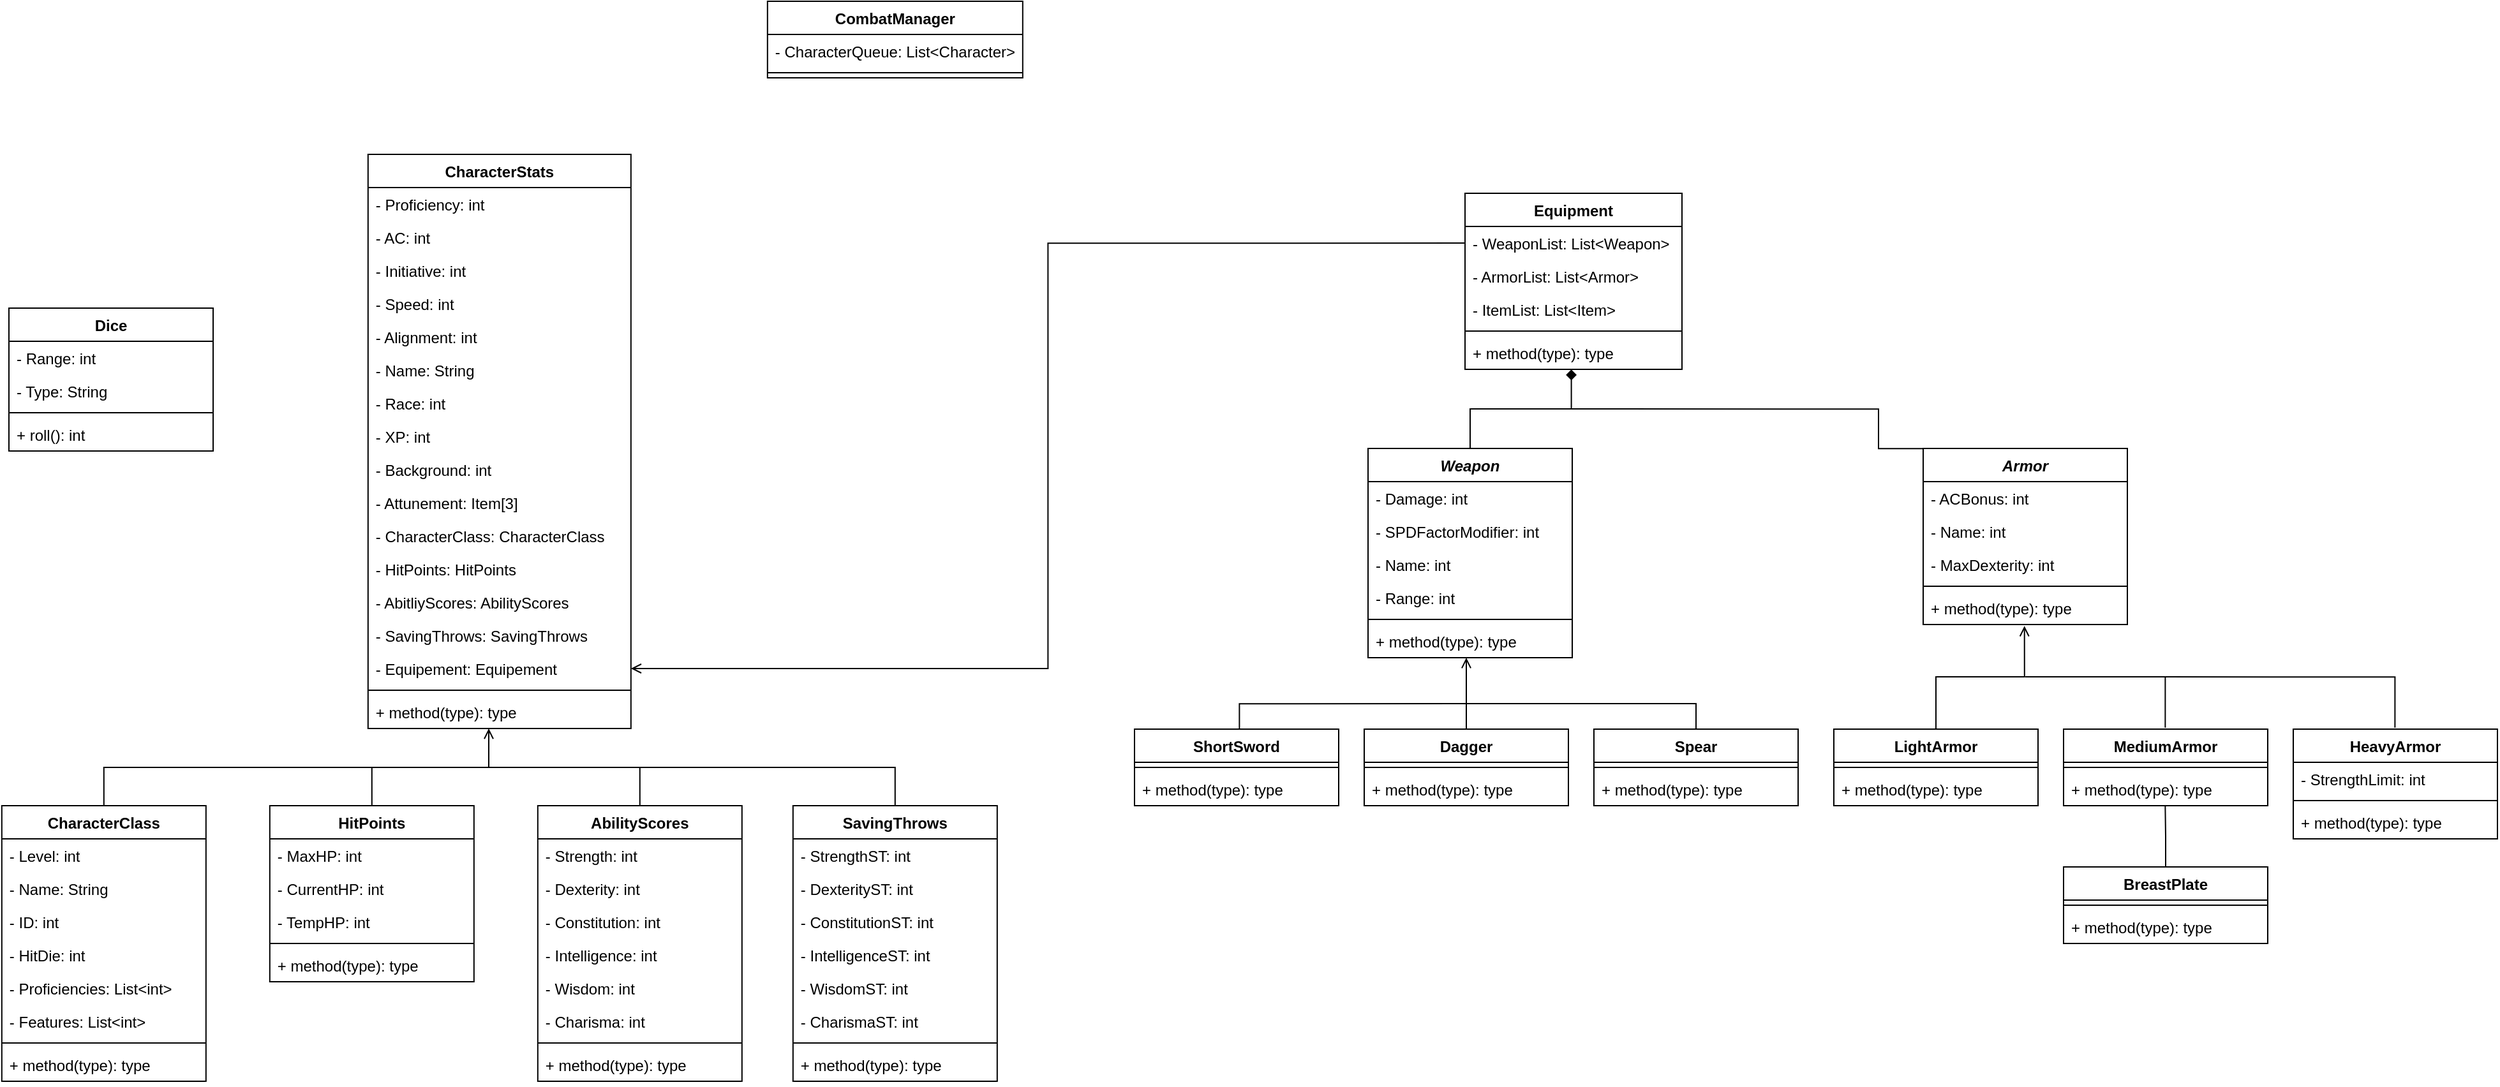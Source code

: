 <mxfile version="12.4.2" type="device" pages="1"><diagram id="A7P0C1sYaMDQYe4hS7M9" name="Page-1"><mxGraphModel dx="1408" dy="1918" grid="1" gridSize="10" guides="1" tooltips="1" connect="1" arrows="1" fold="1" page="1" pageScale="1" pageWidth="850" pageHeight="1100" math="0" shadow="0"><root><mxCell id="0"/><mxCell id="1" parent="0"/><mxCell id="NOctiQ_fEk0RJIgm7O7C-9" value="CharacterStats" style="swimlane;fontStyle=1;align=center;verticalAlign=top;childLayout=stackLayout;horizontal=1;startSize=26;horizontalStack=0;resizeParent=1;resizeParentMax=0;resizeLast=0;collapsible=1;marginBottom=0;" vertex="1" parent="1"><mxGeometry x="321.41" y="20" width="206" height="450" as="geometry"/></mxCell><mxCell id="NOctiQ_fEk0RJIgm7O7C-21" value="- Proficiency: int" style="text;strokeColor=none;fillColor=none;align=left;verticalAlign=top;spacingLeft=4;spacingRight=4;overflow=hidden;rotatable=0;points=[[0,0.5],[1,0.5]];portConstraint=eastwest;" vertex="1" parent="NOctiQ_fEk0RJIgm7O7C-9"><mxGeometry y="26" width="206" height="26" as="geometry"/></mxCell><mxCell id="NOctiQ_fEk0RJIgm7O7C-22" value="- AC: int" style="text;strokeColor=none;fillColor=none;align=left;verticalAlign=top;spacingLeft=4;spacingRight=4;overflow=hidden;rotatable=0;points=[[0,0.5],[1,0.5]];portConstraint=eastwest;" vertex="1" parent="NOctiQ_fEk0RJIgm7O7C-9"><mxGeometry y="52" width="206" height="26" as="geometry"/></mxCell><mxCell id="NOctiQ_fEk0RJIgm7O7C-23" value="- Initiative: int" style="text;strokeColor=none;fillColor=none;align=left;verticalAlign=top;spacingLeft=4;spacingRight=4;overflow=hidden;rotatable=0;points=[[0,0.5],[1,0.5]];portConstraint=eastwest;" vertex="1" parent="NOctiQ_fEk0RJIgm7O7C-9"><mxGeometry y="78" width="206" height="26" as="geometry"/></mxCell><mxCell id="NOctiQ_fEk0RJIgm7O7C-24" value="- Speed: int" style="text;strokeColor=none;fillColor=none;align=left;verticalAlign=top;spacingLeft=4;spacingRight=4;overflow=hidden;rotatable=0;points=[[0,0.5],[1,0.5]];portConstraint=eastwest;" vertex="1" parent="NOctiQ_fEk0RJIgm7O7C-9"><mxGeometry y="104" width="206" height="26" as="geometry"/></mxCell><mxCell id="NOctiQ_fEk0RJIgm7O7C-26" value="- Alignment: int" style="text;strokeColor=none;fillColor=none;align=left;verticalAlign=top;spacingLeft=4;spacingRight=4;overflow=hidden;rotatable=0;points=[[0,0.5],[1,0.5]];portConstraint=eastwest;" vertex="1" parent="NOctiQ_fEk0RJIgm7O7C-9"><mxGeometry y="130" width="206" height="26" as="geometry"/></mxCell><mxCell id="NOctiQ_fEk0RJIgm7O7C-27" value="- Name: String" style="text;strokeColor=none;fillColor=none;align=left;verticalAlign=top;spacingLeft=4;spacingRight=4;overflow=hidden;rotatable=0;points=[[0,0.5],[1,0.5]];portConstraint=eastwest;" vertex="1" parent="NOctiQ_fEk0RJIgm7O7C-9"><mxGeometry y="156" width="206" height="26" as="geometry"/></mxCell><mxCell id="NOctiQ_fEk0RJIgm7O7C-28" value="- Race: int" style="text;strokeColor=none;fillColor=none;align=left;verticalAlign=top;spacingLeft=4;spacingRight=4;overflow=hidden;rotatable=0;points=[[0,0.5],[1,0.5]];portConstraint=eastwest;" vertex="1" parent="NOctiQ_fEk0RJIgm7O7C-9"><mxGeometry y="182" width="206" height="26" as="geometry"/></mxCell><mxCell id="NOctiQ_fEk0RJIgm7O7C-29" value="- XP: int" style="text;strokeColor=none;fillColor=none;align=left;verticalAlign=top;spacingLeft=4;spacingRight=4;overflow=hidden;rotatable=0;points=[[0,0.5],[1,0.5]];portConstraint=eastwest;" vertex="1" parent="NOctiQ_fEk0RJIgm7O7C-9"><mxGeometry y="208" width="206" height="26" as="geometry"/></mxCell><mxCell id="NOctiQ_fEk0RJIgm7O7C-30" value="- Background: int" style="text;strokeColor=none;fillColor=none;align=left;verticalAlign=top;spacingLeft=4;spacingRight=4;overflow=hidden;rotatable=0;points=[[0,0.5],[1,0.5]];portConstraint=eastwest;" vertex="1" parent="NOctiQ_fEk0RJIgm7O7C-9"><mxGeometry y="234" width="206" height="26" as="geometry"/></mxCell><mxCell id="NOctiQ_fEk0RJIgm7O7C-220" value="- Attunement: Item[3]" style="text;strokeColor=none;fillColor=none;align=left;verticalAlign=top;spacingLeft=4;spacingRight=4;overflow=hidden;rotatable=0;points=[[0,0.5],[1,0.5]];portConstraint=eastwest;" vertex="1" parent="NOctiQ_fEk0RJIgm7O7C-9"><mxGeometry y="260" width="206" height="26" as="geometry"/></mxCell><mxCell id="NOctiQ_fEk0RJIgm7O7C-117" value="- CharacterClass: CharacterClass" style="text;strokeColor=none;fillColor=none;align=left;verticalAlign=top;spacingLeft=4;spacingRight=4;overflow=hidden;rotatable=0;points=[[0,0.5],[1,0.5]];portConstraint=eastwest;" vertex="1" parent="NOctiQ_fEk0RJIgm7O7C-9"><mxGeometry y="286" width="206" height="26" as="geometry"/></mxCell><mxCell id="NOctiQ_fEk0RJIgm7O7C-118" value="- HitPoints: HitPoints" style="text;strokeColor=none;fillColor=none;align=left;verticalAlign=top;spacingLeft=4;spacingRight=4;overflow=hidden;rotatable=0;points=[[0,0.5],[1,0.5]];portConstraint=eastwest;" vertex="1" parent="NOctiQ_fEk0RJIgm7O7C-9"><mxGeometry y="312" width="206" height="26" as="geometry"/></mxCell><mxCell id="NOctiQ_fEk0RJIgm7O7C-119" value="- AbitliyScores: AbilityScores" style="text;strokeColor=none;fillColor=none;align=left;verticalAlign=top;spacingLeft=4;spacingRight=4;overflow=hidden;rotatable=0;points=[[0,0.5],[1,0.5]];portConstraint=eastwest;" vertex="1" parent="NOctiQ_fEk0RJIgm7O7C-9"><mxGeometry y="338" width="206" height="26" as="geometry"/></mxCell><mxCell id="NOctiQ_fEk0RJIgm7O7C-120" value="- SavingThrows: SavingThrows" style="text;strokeColor=none;fillColor=none;align=left;verticalAlign=top;spacingLeft=4;spacingRight=4;overflow=hidden;rotatable=0;points=[[0,0.5],[1,0.5]];portConstraint=eastwest;" vertex="1" parent="NOctiQ_fEk0RJIgm7O7C-9"><mxGeometry y="364" width="206" height="26" as="geometry"/></mxCell><mxCell id="NOctiQ_fEk0RJIgm7O7C-162" value="- Equipement: Equipement" style="text;strokeColor=none;fillColor=none;align=left;verticalAlign=top;spacingLeft=4;spacingRight=4;overflow=hidden;rotatable=0;points=[[0,0.5],[1,0.5]];portConstraint=eastwest;" vertex="1" parent="NOctiQ_fEk0RJIgm7O7C-9"><mxGeometry y="390" width="206" height="26" as="geometry"/></mxCell><mxCell id="NOctiQ_fEk0RJIgm7O7C-11" value="" style="line;strokeWidth=1;fillColor=none;align=left;verticalAlign=middle;spacingTop=-1;spacingLeft=3;spacingRight=3;rotatable=0;labelPosition=right;points=[];portConstraint=eastwest;" vertex="1" parent="NOctiQ_fEk0RJIgm7O7C-9"><mxGeometry y="416" width="206" height="8" as="geometry"/></mxCell><mxCell id="NOctiQ_fEk0RJIgm7O7C-12" value="+ method(type): type" style="text;strokeColor=none;fillColor=none;align=left;verticalAlign=top;spacingLeft=4;spacingRight=4;overflow=hidden;rotatable=0;points=[[0,0.5],[1,0.5]];portConstraint=eastwest;" vertex="1" parent="NOctiQ_fEk0RJIgm7O7C-9"><mxGeometry y="424" width="206" height="26" as="geometry"/></mxCell><mxCell id="NOctiQ_fEk0RJIgm7O7C-126" style="edgeStyle=orthogonalEdgeStyle;rounded=0;orthogonalLoop=1;jettySize=auto;html=1;exitX=0.5;exitY=0;exitDx=0;exitDy=0;endArrow=none;endFill=0;" edge="1" parent="1" source="NOctiQ_fEk0RJIgm7O7C-36"><mxGeometry relative="1" as="geometry"><mxPoint x="420" y="500.55" as="targetPoint"/><Array as="points"><mxPoint x="535" y="500.55"/><mxPoint x="410" y="500.55"/></Array></mxGeometry></mxCell><mxCell id="NOctiQ_fEk0RJIgm7O7C-36" value="AbilityScores" style="swimlane;fontStyle=1;align=center;verticalAlign=top;childLayout=stackLayout;horizontal=1;startSize=26;horizontalStack=0;resizeParent=1;resizeParentMax=0;resizeLast=0;collapsible=1;marginBottom=0;" vertex="1" parent="1"><mxGeometry x="454.41" y="530.55" width="160" height="216" as="geometry"/></mxCell><mxCell id="NOctiQ_fEk0RJIgm7O7C-39" value="- Strength: int" style="text;strokeColor=none;fillColor=none;align=left;verticalAlign=top;spacingLeft=4;spacingRight=4;overflow=hidden;rotatable=0;points=[[0,0.5],[1,0.5]];portConstraint=eastwest;" vertex="1" parent="NOctiQ_fEk0RJIgm7O7C-36"><mxGeometry y="26" width="160" height="26" as="geometry"/></mxCell><mxCell id="NOctiQ_fEk0RJIgm7O7C-40" value="- Dexterity: int" style="text;strokeColor=none;fillColor=none;align=left;verticalAlign=top;spacingLeft=4;spacingRight=4;overflow=hidden;rotatable=0;points=[[0,0.5],[1,0.5]];portConstraint=eastwest;" vertex="1" parent="NOctiQ_fEk0RJIgm7O7C-36"><mxGeometry y="52" width="160" height="26" as="geometry"/></mxCell><mxCell id="NOctiQ_fEk0RJIgm7O7C-41" value="- Constitution: int" style="text;strokeColor=none;fillColor=none;align=left;verticalAlign=top;spacingLeft=4;spacingRight=4;overflow=hidden;rotatable=0;points=[[0,0.5],[1,0.5]];portConstraint=eastwest;" vertex="1" parent="NOctiQ_fEk0RJIgm7O7C-36"><mxGeometry y="78" width="160" height="26" as="geometry"/></mxCell><mxCell id="NOctiQ_fEk0RJIgm7O7C-42" value="- Intelligence: int" style="text;strokeColor=none;fillColor=none;align=left;verticalAlign=top;spacingLeft=4;spacingRight=4;overflow=hidden;rotatable=0;points=[[0,0.5],[1,0.5]];portConstraint=eastwest;" vertex="1" parent="NOctiQ_fEk0RJIgm7O7C-36"><mxGeometry y="104" width="160" height="26" as="geometry"/></mxCell><mxCell id="NOctiQ_fEk0RJIgm7O7C-43" value="- Wisdom: int" style="text;strokeColor=none;fillColor=none;align=left;verticalAlign=top;spacingLeft=4;spacingRight=4;overflow=hidden;rotatable=0;points=[[0,0.5],[1,0.5]];portConstraint=eastwest;" vertex="1" parent="NOctiQ_fEk0RJIgm7O7C-36"><mxGeometry y="130" width="160" height="26" as="geometry"/></mxCell><mxCell id="NOctiQ_fEk0RJIgm7O7C-44" value="- Charisma: int" style="text;strokeColor=none;fillColor=none;align=left;verticalAlign=top;spacingLeft=4;spacingRight=4;overflow=hidden;rotatable=0;points=[[0,0.5],[1,0.5]];portConstraint=eastwest;" vertex="1" parent="NOctiQ_fEk0RJIgm7O7C-36"><mxGeometry y="156" width="160" height="26" as="geometry"/></mxCell><mxCell id="NOctiQ_fEk0RJIgm7O7C-56" value="" style="line;strokeWidth=1;fillColor=none;align=left;verticalAlign=middle;spacingTop=-1;spacingLeft=3;spacingRight=3;rotatable=0;labelPosition=right;points=[];portConstraint=eastwest;" vertex="1" parent="NOctiQ_fEk0RJIgm7O7C-36"><mxGeometry y="182" width="160" height="8" as="geometry"/></mxCell><mxCell id="NOctiQ_fEk0RJIgm7O7C-57" value="+ method(type): type" style="text;strokeColor=none;fillColor=none;align=left;verticalAlign=top;spacingLeft=4;spacingRight=4;overflow=hidden;rotatable=0;points=[[0,0.5],[1,0.5]];portConstraint=eastwest;" vertex="1" parent="NOctiQ_fEk0RJIgm7O7C-36"><mxGeometry y="190" width="160" height="26" as="geometry"/></mxCell><mxCell id="NOctiQ_fEk0RJIgm7O7C-125" style="edgeStyle=orthogonalEdgeStyle;rounded=0;orthogonalLoop=1;jettySize=auto;html=1;exitX=0.5;exitY=0;exitDx=0;exitDy=0;endArrow=open;endFill=0;" edge="1" parent="1" source="NOctiQ_fEk0RJIgm7O7C-58" target="NOctiQ_fEk0RJIgm7O7C-12"><mxGeometry relative="1" as="geometry"><Array as="points"><mxPoint x="324" y="500.55"/><mxPoint x="416" y="500.55"/></Array></mxGeometry></mxCell><mxCell id="NOctiQ_fEk0RJIgm7O7C-58" value="HitPoints" style="swimlane;fontStyle=1;align=center;verticalAlign=top;childLayout=stackLayout;horizontal=1;startSize=26;horizontalStack=0;resizeParent=1;resizeParentMax=0;resizeLast=0;collapsible=1;marginBottom=0;" vertex="1" parent="1"><mxGeometry x="244.41" y="530.55" width="160" height="138" as="geometry"/></mxCell><mxCell id="NOctiQ_fEk0RJIgm7O7C-59" value="- MaxHP: int" style="text;strokeColor=none;fillColor=none;align=left;verticalAlign=top;spacingLeft=4;spacingRight=4;overflow=hidden;rotatable=0;points=[[0,0.5],[1,0.5]];portConstraint=eastwest;" vertex="1" parent="NOctiQ_fEk0RJIgm7O7C-58"><mxGeometry y="26" width="160" height="26" as="geometry"/></mxCell><mxCell id="NOctiQ_fEk0RJIgm7O7C-60" value="- CurrentHP: int" style="text;strokeColor=none;fillColor=none;align=left;verticalAlign=top;spacingLeft=4;spacingRight=4;overflow=hidden;rotatable=0;points=[[0,0.5],[1,0.5]];portConstraint=eastwest;" vertex="1" parent="NOctiQ_fEk0RJIgm7O7C-58"><mxGeometry y="52" width="160" height="26" as="geometry"/></mxCell><mxCell id="NOctiQ_fEk0RJIgm7O7C-74" value="- TempHP: int" style="text;strokeColor=none;fillColor=none;align=left;verticalAlign=top;spacingLeft=4;spacingRight=4;overflow=hidden;rotatable=0;points=[[0,0.5],[1,0.5]];portConstraint=eastwest;" vertex="1" parent="NOctiQ_fEk0RJIgm7O7C-58"><mxGeometry y="78" width="160" height="26" as="geometry"/></mxCell><mxCell id="NOctiQ_fEk0RJIgm7O7C-72" value="" style="line;strokeWidth=1;fillColor=none;align=left;verticalAlign=middle;spacingTop=-1;spacingLeft=3;spacingRight=3;rotatable=0;labelPosition=right;points=[];portConstraint=eastwest;" vertex="1" parent="NOctiQ_fEk0RJIgm7O7C-58"><mxGeometry y="104" width="160" height="8" as="geometry"/></mxCell><mxCell id="NOctiQ_fEk0RJIgm7O7C-73" value="+ method(type): type" style="text;strokeColor=none;fillColor=none;align=left;verticalAlign=top;spacingLeft=4;spacingRight=4;overflow=hidden;rotatable=0;points=[[0,0.5],[1,0.5]];portConstraint=eastwest;" vertex="1" parent="NOctiQ_fEk0RJIgm7O7C-58"><mxGeometry y="112" width="160" height="26" as="geometry"/></mxCell><mxCell id="NOctiQ_fEk0RJIgm7O7C-127" style="edgeStyle=orthogonalEdgeStyle;rounded=0;orthogonalLoop=1;jettySize=auto;html=1;exitX=0.5;exitY=0;exitDx=0;exitDy=0;endArrow=none;endFill=0;" edge="1" parent="1" source="NOctiQ_fEk0RJIgm7O7C-75"><mxGeometry relative="1" as="geometry"><mxPoint x="530" y="500.55" as="targetPoint"/><Array as="points"><mxPoint x="735" y="500.55"/><mxPoint x="530" y="500.55"/></Array></mxGeometry></mxCell><mxCell id="NOctiQ_fEk0RJIgm7O7C-75" value="SavingThrows" style="swimlane;fontStyle=1;align=center;verticalAlign=top;childLayout=stackLayout;horizontal=1;startSize=26;horizontalStack=0;resizeParent=1;resizeParentMax=0;resizeLast=0;collapsible=1;marginBottom=0;" vertex="1" parent="1"><mxGeometry x="654.41" y="530.55" width="160" height="216" as="geometry"/></mxCell><mxCell id="NOctiQ_fEk0RJIgm7O7C-76" value="- StrengthST: int" style="text;strokeColor=none;fillColor=none;align=left;verticalAlign=top;spacingLeft=4;spacingRight=4;overflow=hidden;rotatable=0;points=[[0,0.5],[1,0.5]];portConstraint=eastwest;" vertex="1" parent="NOctiQ_fEk0RJIgm7O7C-75"><mxGeometry y="26" width="160" height="26" as="geometry"/></mxCell><mxCell id="NOctiQ_fEk0RJIgm7O7C-77" value="- DexterityST: int" style="text;strokeColor=none;fillColor=none;align=left;verticalAlign=top;spacingLeft=4;spacingRight=4;overflow=hidden;rotatable=0;points=[[0,0.5],[1,0.5]];portConstraint=eastwest;" vertex="1" parent="NOctiQ_fEk0RJIgm7O7C-75"><mxGeometry y="52" width="160" height="26" as="geometry"/></mxCell><mxCell id="NOctiQ_fEk0RJIgm7O7C-78" value="- ConstitutionST: int" style="text;strokeColor=none;fillColor=none;align=left;verticalAlign=top;spacingLeft=4;spacingRight=4;overflow=hidden;rotatable=0;points=[[0,0.5],[1,0.5]];portConstraint=eastwest;" vertex="1" parent="NOctiQ_fEk0RJIgm7O7C-75"><mxGeometry y="78" width="160" height="26" as="geometry"/></mxCell><mxCell id="NOctiQ_fEk0RJIgm7O7C-79" value="- IntelligenceST: int" style="text;strokeColor=none;fillColor=none;align=left;verticalAlign=top;spacingLeft=4;spacingRight=4;overflow=hidden;rotatable=0;points=[[0,0.5],[1,0.5]];portConstraint=eastwest;" vertex="1" parent="NOctiQ_fEk0RJIgm7O7C-75"><mxGeometry y="104" width="160" height="26" as="geometry"/></mxCell><mxCell id="NOctiQ_fEk0RJIgm7O7C-80" value="- WisdomST: int" style="text;strokeColor=none;fillColor=none;align=left;verticalAlign=top;spacingLeft=4;spacingRight=4;overflow=hidden;rotatable=0;points=[[0,0.5],[1,0.5]];portConstraint=eastwest;" vertex="1" parent="NOctiQ_fEk0RJIgm7O7C-75"><mxGeometry y="130" width="160" height="26" as="geometry"/></mxCell><mxCell id="NOctiQ_fEk0RJIgm7O7C-81" value="- CharismaST: int" style="text;strokeColor=none;fillColor=none;align=left;verticalAlign=top;spacingLeft=4;spacingRight=4;overflow=hidden;rotatable=0;points=[[0,0.5],[1,0.5]];portConstraint=eastwest;" vertex="1" parent="NOctiQ_fEk0RJIgm7O7C-75"><mxGeometry y="156" width="160" height="26" as="geometry"/></mxCell><mxCell id="NOctiQ_fEk0RJIgm7O7C-82" value="" style="line;strokeWidth=1;fillColor=none;align=left;verticalAlign=middle;spacingTop=-1;spacingLeft=3;spacingRight=3;rotatable=0;labelPosition=right;points=[];portConstraint=eastwest;" vertex="1" parent="NOctiQ_fEk0RJIgm7O7C-75"><mxGeometry y="182" width="160" height="8" as="geometry"/></mxCell><mxCell id="NOctiQ_fEk0RJIgm7O7C-83" value="+ method(type): type" style="text;strokeColor=none;fillColor=none;align=left;verticalAlign=top;spacingLeft=4;spacingRight=4;overflow=hidden;rotatable=0;points=[[0,0.5],[1,0.5]];portConstraint=eastwest;" vertex="1" parent="NOctiQ_fEk0RJIgm7O7C-75"><mxGeometry y="190" width="160" height="26" as="geometry"/></mxCell><mxCell id="NOctiQ_fEk0RJIgm7O7C-128" style="edgeStyle=orthogonalEdgeStyle;rounded=0;orthogonalLoop=1;jettySize=auto;html=1;exitX=0.5;exitY=0;exitDx=0;exitDy=0;endArrow=none;endFill=0;" edge="1" parent="1" source="NOctiQ_fEk0RJIgm7O7C-84"><mxGeometry relative="1" as="geometry"><mxPoint x="330" y="500.55" as="targetPoint"/><Array as="points"><mxPoint x="115" y="500.55"/><mxPoint x="330" y="500.55"/></Array></mxGeometry></mxCell><mxCell id="NOctiQ_fEk0RJIgm7O7C-84" value="CharacterClass" style="swimlane;fontStyle=1;align=center;verticalAlign=top;childLayout=stackLayout;horizontal=1;startSize=26;horizontalStack=0;resizeParent=1;resizeParentMax=0;resizeLast=0;collapsible=1;marginBottom=0;" vertex="1" parent="1"><mxGeometry x="34.41" y="530.55" width="160" height="216" as="geometry"/></mxCell><mxCell id="NOctiQ_fEk0RJIgm7O7C-85" value="- Level: int" style="text;strokeColor=none;fillColor=none;align=left;verticalAlign=top;spacingLeft=4;spacingRight=4;overflow=hidden;rotatable=0;points=[[0,0.5],[1,0.5]];portConstraint=eastwest;" vertex="1" parent="NOctiQ_fEk0RJIgm7O7C-84"><mxGeometry y="26" width="160" height="26" as="geometry"/></mxCell><mxCell id="NOctiQ_fEk0RJIgm7O7C-98" value="- Name: String" style="text;strokeColor=none;fillColor=none;align=left;verticalAlign=top;spacingLeft=4;spacingRight=4;overflow=hidden;rotatable=0;points=[[0,0.5],[1,0.5]];portConstraint=eastwest;" vertex="1" parent="NOctiQ_fEk0RJIgm7O7C-84"><mxGeometry y="52" width="160" height="26" as="geometry"/></mxCell><mxCell id="NOctiQ_fEk0RJIgm7O7C-99" value="- ID: int" style="text;strokeColor=none;fillColor=none;align=left;verticalAlign=top;spacingLeft=4;spacingRight=4;overflow=hidden;rotatable=0;points=[[0,0.5],[1,0.5]];portConstraint=eastwest;" vertex="1" parent="NOctiQ_fEk0RJIgm7O7C-84"><mxGeometry y="78" width="160" height="26" as="geometry"/></mxCell><mxCell id="NOctiQ_fEk0RJIgm7O7C-100" value="- HitDie: int" style="text;strokeColor=none;fillColor=none;align=left;verticalAlign=top;spacingLeft=4;spacingRight=4;overflow=hidden;rotatable=0;points=[[0,0.5],[1,0.5]];portConstraint=eastwest;" vertex="1" parent="NOctiQ_fEk0RJIgm7O7C-84"><mxGeometry y="104" width="160" height="26" as="geometry"/></mxCell><mxCell id="NOctiQ_fEk0RJIgm7O7C-115" value="- Proficiencies: List&lt;int&gt;" style="text;strokeColor=none;fillColor=none;align=left;verticalAlign=top;spacingLeft=4;spacingRight=4;overflow=hidden;rotatable=0;points=[[0,0.5],[1,0.5]];portConstraint=eastwest;" vertex="1" parent="NOctiQ_fEk0RJIgm7O7C-84"><mxGeometry y="130" width="160" height="26" as="geometry"/></mxCell><mxCell id="NOctiQ_fEk0RJIgm7O7C-116" value="- Features: List&lt;int&gt;" style="text;strokeColor=none;fillColor=none;align=left;verticalAlign=top;spacingLeft=4;spacingRight=4;overflow=hidden;rotatable=0;points=[[0,0.5],[1,0.5]];portConstraint=eastwest;" vertex="1" parent="NOctiQ_fEk0RJIgm7O7C-84"><mxGeometry y="156" width="160" height="26" as="geometry"/></mxCell><mxCell id="NOctiQ_fEk0RJIgm7O7C-96" value="" style="line;strokeWidth=1;fillColor=none;align=left;verticalAlign=middle;spacingTop=-1;spacingLeft=3;spacingRight=3;rotatable=0;labelPosition=right;points=[];portConstraint=eastwest;" vertex="1" parent="NOctiQ_fEk0RJIgm7O7C-84"><mxGeometry y="182" width="160" height="8" as="geometry"/></mxCell><mxCell id="NOctiQ_fEk0RJIgm7O7C-97" value="+ method(type): type" style="text;strokeColor=none;fillColor=none;align=left;verticalAlign=top;spacingLeft=4;spacingRight=4;overflow=hidden;rotatable=0;points=[[0,0.5],[1,0.5]];portConstraint=eastwest;" vertex="1" parent="NOctiQ_fEk0RJIgm7O7C-84"><mxGeometry y="190" width="160" height="26" as="geometry"/></mxCell><mxCell id="NOctiQ_fEk0RJIgm7O7C-101" value="Dice" style="swimlane;fontStyle=1;align=center;verticalAlign=top;childLayout=stackLayout;horizontal=1;startSize=26;horizontalStack=0;resizeParent=1;resizeParentMax=0;resizeLast=0;collapsible=1;marginBottom=0;" vertex="1" parent="1"><mxGeometry x="40" y="140.55" width="160" height="112" as="geometry"/></mxCell><mxCell id="NOctiQ_fEk0RJIgm7O7C-102" value="- Range: int" style="text;strokeColor=none;fillColor=none;align=left;verticalAlign=top;spacingLeft=4;spacingRight=4;overflow=hidden;rotatable=0;points=[[0,0.5],[1,0.5]];portConstraint=eastwest;" vertex="1" parent="NOctiQ_fEk0RJIgm7O7C-101"><mxGeometry y="26" width="160" height="26" as="geometry"/></mxCell><mxCell id="NOctiQ_fEk0RJIgm7O7C-108" value="- Type: String" style="text;strokeColor=none;fillColor=none;align=left;verticalAlign=top;spacingLeft=4;spacingRight=4;overflow=hidden;rotatable=0;points=[[0,0.5],[1,0.5]];portConstraint=eastwest;" vertex="1" parent="NOctiQ_fEk0RJIgm7O7C-101"><mxGeometry y="52" width="160" height="26" as="geometry"/></mxCell><mxCell id="NOctiQ_fEk0RJIgm7O7C-106" value="" style="line;strokeWidth=1;fillColor=none;align=left;verticalAlign=middle;spacingTop=-1;spacingLeft=3;spacingRight=3;rotatable=0;labelPosition=right;points=[];portConstraint=eastwest;" vertex="1" parent="NOctiQ_fEk0RJIgm7O7C-101"><mxGeometry y="78" width="160" height="8" as="geometry"/></mxCell><mxCell id="NOctiQ_fEk0RJIgm7O7C-107" value="+ roll(): int" style="text;strokeColor=none;fillColor=none;align=left;verticalAlign=top;spacingLeft=4;spacingRight=4;overflow=hidden;rotatable=0;points=[[0,0.5],[1,0.5]];portConstraint=eastwest;" vertex="1" parent="NOctiQ_fEk0RJIgm7O7C-101"><mxGeometry y="86" width="160" height="26" as="geometry"/></mxCell><mxCell id="NOctiQ_fEk0RJIgm7O7C-160" style="edgeStyle=orthogonalEdgeStyle;rounded=0;orthogonalLoop=1;jettySize=auto;html=1;exitX=0.5;exitY=0;exitDx=0;exitDy=0;endArrow=diamond;endFill=1;entryX=0.49;entryY=1.004;entryDx=0;entryDy=0;entryPerimeter=0;" edge="1" parent="1" source="NOctiQ_fEk0RJIgm7O7C-129" target="NOctiQ_fEk0RJIgm7O7C-153"><mxGeometry relative="1" as="geometry"><mxPoint x="1264" y="180.55" as="targetPoint"/><Array as="points"><mxPoint x="1185" y="219.55"/><mxPoint x="1264" y="219.55"/></Array></mxGeometry></mxCell><mxCell id="NOctiQ_fEk0RJIgm7O7C-129" value="Weapon" style="swimlane;fontStyle=3;align=center;verticalAlign=top;childLayout=stackLayout;horizontal=1;startSize=26;horizontalStack=0;resizeParent=1;resizeParentMax=0;resizeLast=0;collapsible=1;marginBottom=0;" vertex="1" parent="1"><mxGeometry x="1105" y="250.55" width="160" height="164" as="geometry"/></mxCell><mxCell id="NOctiQ_fEk0RJIgm7O7C-130" value="- Damage: int" style="text;strokeColor=none;fillColor=none;align=left;verticalAlign=top;spacingLeft=4;spacingRight=4;overflow=hidden;rotatable=0;points=[[0,0.5],[1,0.5]];portConstraint=eastwest;" vertex="1" parent="NOctiQ_fEk0RJIgm7O7C-129"><mxGeometry y="26" width="160" height="26" as="geometry"/></mxCell><mxCell id="NOctiQ_fEk0RJIgm7O7C-131" value="- SPDFactorModifier: int" style="text;strokeColor=none;fillColor=none;align=left;verticalAlign=top;spacingLeft=4;spacingRight=4;overflow=hidden;rotatable=0;points=[[0,0.5],[1,0.5]];portConstraint=eastwest;" vertex="1" parent="NOctiQ_fEk0RJIgm7O7C-129"><mxGeometry y="52" width="160" height="26" as="geometry"/></mxCell><mxCell id="NOctiQ_fEk0RJIgm7O7C-132" value="- Name: int" style="text;strokeColor=none;fillColor=none;align=left;verticalAlign=top;spacingLeft=4;spacingRight=4;overflow=hidden;rotatable=0;points=[[0,0.5],[1,0.5]];portConstraint=eastwest;" vertex="1" parent="NOctiQ_fEk0RJIgm7O7C-129"><mxGeometry y="78" width="160" height="26" as="geometry"/></mxCell><mxCell id="NOctiQ_fEk0RJIgm7O7C-140" value="- Range: int" style="text;strokeColor=none;fillColor=none;align=left;verticalAlign=top;spacingLeft=4;spacingRight=4;overflow=hidden;rotatable=0;points=[[0,0.5],[1,0.5]];portConstraint=eastwest;" vertex="1" parent="NOctiQ_fEk0RJIgm7O7C-129"><mxGeometry y="104" width="160" height="26" as="geometry"/></mxCell><mxCell id="NOctiQ_fEk0RJIgm7O7C-136" value="" style="line;strokeWidth=1;fillColor=none;align=left;verticalAlign=middle;spacingTop=-1;spacingLeft=3;spacingRight=3;rotatable=0;labelPosition=right;points=[];portConstraint=eastwest;" vertex="1" parent="NOctiQ_fEk0RJIgm7O7C-129"><mxGeometry y="130" width="160" height="8" as="geometry"/></mxCell><mxCell id="NOctiQ_fEk0RJIgm7O7C-137" value="+ method(type): type" style="text;strokeColor=none;fillColor=none;align=left;verticalAlign=top;spacingLeft=4;spacingRight=4;overflow=hidden;rotatable=0;points=[[0,0.5],[1,0.5]];portConstraint=eastwest;" vertex="1" parent="NOctiQ_fEk0RJIgm7O7C-129"><mxGeometry y="138" width="160" height="26" as="geometry"/></mxCell><mxCell id="NOctiQ_fEk0RJIgm7O7C-161" style="edgeStyle=orthogonalEdgeStyle;rounded=0;orthogonalLoop=1;jettySize=auto;html=1;exitX=0.5;exitY=0;exitDx=0;exitDy=0;endArrow=none;endFill=0;" edge="1" parent="1" source="NOctiQ_fEk0RJIgm7O7C-141"><mxGeometry relative="1" as="geometry"><mxPoint x="1261" y="219.55" as="targetPoint"/><mxPoint x="1371" y="249.55" as="sourcePoint"/><Array as="points"><mxPoint x="1505" y="219.55"/></Array></mxGeometry></mxCell><mxCell id="NOctiQ_fEk0RJIgm7O7C-141" value="Armor" style="swimlane;fontStyle=3;align=center;verticalAlign=top;childLayout=stackLayout;horizontal=1;startSize=26;horizontalStack=0;resizeParent=1;resizeParentMax=0;resizeLast=0;collapsible=1;marginBottom=0;" vertex="1" parent="1"><mxGeometry x="1540" y="250.55" width="160" height="138" as="geometry"/></mxCell><mxCell id="NOctiQ_fEk0RJIgm7O7C-142" value="- ACBonus: int" style="text;strokeColor=none;fillColor=none;align=left;verticalAlign=top;spacingLeft=4;spacingRight=4;overflow=hidden;rotatable=0;points=[[0,0.5],[1,0.5]];portConstraint=eastwest;" vertex="1" parent="NOctiQ_fEk0RJIgm7O7C-141"><mxGeometry y="26" width="160" height="26" as="geometry"/></mxCell><mxCell id="NOctiQ_fEk0RJIgm7O7C-144" value="- Name: int" style="text;strokeColor=none;fillColor=none;align=left;verticalAlign=top;spacingLeft=4;spacingRight=4;overflow=hidden;rotatable=0;points=[[0,0.5],[1,0.5]];portConstraint=eastwest;" vertex="1" parent="NOctiQ_fEk0RJIgm7O7C-141"><mxGeometry y="52" width="160" height="26" as="geometry"/></mxCell><mxCell id="NOctiQ_fEk0RJIgm7O7C-210" value="- MaxDexterity: int" style="text;strokeColor=none;fillColor=none;align=left;verticalAlign=top;spacingLeft=4;spacingRight=4;overflow=hidden;rotatable=0;points=[[0,0.5],[1,0.5]];portConstraint=eastwest;" vertex="1" parent="NOctiQ_fEk0RJIgm7O7C-141"><mxGeometry y="78" width="160" height="26" as="geometry"/></mxCell><mxCell id="NOctiQ_fEk0RJIgm7O7C-147" value="" style="line;strokeWidth=1;fillColor=none;align=left;verticalAlign=middle;spacingTop=-1;spacingLeft=3;spacingRight=3;rotatable=0;labelPosition=right;points=[];portConstraint=eastwest;" vertex="1" parent="NOctiQ_fEk0RJIgm7O7C-141"><mxGeometry y="104" width="160" height="8" as="geometry"/></mxCell><mxCell id="NOctiQ_fEk0RJIgm7O7C-148" value="+ method(type): type" style="text;strokeColor=none;fillColor=none;align=left;verticalAlign=top;spacingLeft=4;spacingRight=4;overflow=hidden;rotatable=0;points=[[0,0.5],[1,0.5]];portConstraint=eastwest;" vertex="1" parent="NOctiQ_fEk0RJIgm7O7C-141"><mxGeometry y="112" width="160" height="26" as="geometry"/></mxCell><mxCell id="NOctiQ_fEk0RJIgm7O7C-149" value="Equipment" style="swimlane;fontStyle=1;align=center;verticalAlign=top;childLayout=stackLayout;horizontal=1;startSize=26;horizontalStack=0;resizeParent=1;resizeParentMax=0;resizeLast=0;collapsible=1;marginBottom=0;" vertex="1" parent="1"><mxGeometry x="1181" y="50.55" width="170" height="138" as="geometry"/></mxCell><mxCell id="NOctiQ_fEk0RJIgm7O7C-150" value="- WeaponList: List&lt;Weapon&gt;" style="text;strokeColor=none;fillColor=none;align=left;verticalAlign=top;spacingLeft=4;spacingRight=4;overflow=hidden;rotatable=0;points=[[0,0.5],[1,0.5]];portConstraint=eastwest;" vertex="1" parent="NOctiQ_fEk0RJIgm7O7C-149"><mxGeometry y="26" width="170" height="26" as="geometry"/></mxCell><mxCell id="NOctiQ_fEk0RJIgm7O7C-151" value="- ArmorList: List&lt;Armor&gt;" style="text;strokeColor=none;fillColor=none;align=left;verticalAlign=top;spacingLeft=4;spacingRight=4;overflow=hidden;rotatable=0;points=[[0,0.5],[1,0.5]];portConstraint=eastwest;" vertex="1" parent="NOctiQ_fEk0RJIgm7O7C-149"><mxGeometry y="52" width="170" height="26" as="geometry"/></mxCell><mxCell id="NOctiQ_fEk0RJIgm7O7C-154" value="- ItemList: List&lt;Item&gt;" style="text;strokeColor=none;fillColor=none;align=left;verticalAlign=top;spacingLeft=4;spacingRight=4;overflow=hidden;rotatable=0;points=[[0,0.5],[1,0.5]];portConstraint=eastwest;" vertex="1" parent="NOctiQ_fEk0RJIgm7O7C-149"><mxGeometry y="78" width="170" height="26" as="geometry"/></mxCell><mxCell id="NOctiQ_fEk0RJIgm7O7C-152" value="" style="line;strokeWidth=1;fillColor=none;align=left;verticalAlign=middle;spacingTop=-1;spacingLeft=3;spacingRight=3;rotatable=0;labelPosition=right;points=[];portConstraint=eastwest;" vertex="1" parent="NOctiQ_fEk0RJIgm7O7C-149"><mxGeometry y="104" width="170" height="8" as="geometry"/></mxCell><mxCell id="NOctiQ_fEk0RJIgm7O7C-153" value="+ method(type): type" style="text;strokeColor=none;fillColor=none;align=left;verticalAlign=top;spacingLeft=4;spacingRight=4;overflow=hidden;rotatable=0;points=[[0,0.5],[1,0.5]];portConstraint=eastwest;" vertex="1" parent="NOctiQ_fEk0RJIgm7O7C-149"><mxGeometry y="112" width="170" height="26" as="geometry"/></mxCell><mxCell id="NOctiQ_fEk0RJIgm7O7C-163" style="edgeStyle=orthogonalEdgeStyle;rounded=0;orthogonalLoop=1;jettySize=auto;html=1;exitX=0;exitY=0.5;exitDx=0;exitDy=0;entryX=1;entryY=0.5;entryDx=0;entryDy=0;endArrow=open;endFill=0;" edge="1" parent="1" source="NOctiQ_fEk0RJIgm7O7C-150" target="NOctiQ_fEk0RJIgm7O7C-162"><mxGeometry relative="1" as="geometry"/></mxCell><mxCell id="NOctiQ_fEk0RJIgm7O7C-194" style="edgeStyle=orthogonalEdgeStyle;rounded=0;orthogonalLoop=1;jettySize=auto;html=1;exitX=0.5;exitY=0;exitDx=0;exitDy=0;endArrow=none;endFill=0;" edge="1" parent="1"><mxGeometry relative="1" as="geometry"><mxPoint x="1182" y="450.55" as="targetPoint"/><mxPoint x="1004.2" y="470.75" as="sourcePoint"/><Array as="points"><mxPoint x="1004" y="450.55"/></Array></mxGeometry></mxCell><mxCell id="NOctiQ_fEk0RJIgm7O7C-171" value="ShortSword" style="swimlane;fontStyle=1;align=center;verticalAlign=top;childLayout=stackLayout;horizontal=1;startSize=26;horizontalStack=0;resizeParent=1;resizeParentMax=0;resizeLast=0;collapsible=1;marginBottom=0;" vertex="1" parent="1"><mxGeometry x="922" y="470.55" width="160" height="60" as="geometry"/></mxCell><mxCell id="NOctiQ_fEk0RJIgm7O7C-176" value="" style="line;strokeWidth=1;fillColor=none;align=left;verticalAlign=middle;spacingTop=-1;spacingLeft=3;spacingRight=3;rotatable=0;labelPosition=right;points=[];portConstraint=eastwest;" vertex="1" parent="NOctiQ_fEk0RJIgm7O7C-171"><mxGeometry y="26" width="160" height="8" as="geometry"/></mxCell><mxCell id="NOctiQ_fEk0RJIgm7O7C-177" value="+ method(type): type" style="text;strokeColor=none;fillColor=none;align=left;verticalAlign=top;spacingLeft=4;spacingRight=4;overflow=hidden;rotatable=0;points=[[0,0.5],[1,0.5]];portConstraint=eastwest;" vertex="1" parent="NOctiQ_fEk0RJIgm7O7C-171"><mxGeometry y="34" width="160" height="26" as="geometry"/></mxCell><mxCell id="NOctiQ_fEk0RJIgm7O7C-193" style="edgeStyle=orthogonalEdgeStyle;rounded=0;orthogonalLoop=1;jettySize=auto;html=1;exitX=0.5;exitY=0;exitDx=0;exitDy=0;endArrow=none;endFill=0;" edge="1" parent="1" source="NOctiQ_fEk0RJIgm7O7C-178"><mxGeometry relative="1" as="geometry"><mxPoint x="1182" y="450.55" as="targetPoint"/><Array as="points"><mxPoint x="1182" y="450.55"/></Array></mxGeometry></mxCell><mxCell id="NOctiQ_fEk0RJIgm7O7C-178" value="Dagger" style="swimlane;fontStyle=1;align=center;verticalAlign=top;childLayout=stackLayout;horizontal=1;startSize=26;horizontalStack=0;resizeParent=1;resizeParentMax=0;resizeLast=0;collapsible=1;marginBottom=0;" vertex="1" parent="1"><mxGeometry x="1102" y="470.55" width="160" height="60" as="geometry"/></mxCell><mxCell id="NOctiQ_fEk0RJIgm7O7C-183" value="" style="line;strokeWidth=1;fillColor=none;align=left;verticalAlign=middle;spacingTop=-1;spacingLeft=3;spacingRight=3;rotatable=0;labelPosition=right;points=[];portConstraint=eastwest;" vertex="1" parent="NOctiQ_fEk0RJIgm7O7C-178"><mxGeometry y="26" width="160" height="8" as="geometry"/></mxCell><mxCell id="NOctiQ_fEk0RJIgm7O7C-184" value="+ method(type): type" style="text;strokeColor=none;fillColor=none;align=left;verticalAlign=top;spacingLeft=4;spacingRight=4;overflow=hidden;rotatable=0;points=[[0,0.5],[1,0.5]];portConstraint=eastwest;" vertex="1" parent="NOctiQ_fEk0RJIgm7O7C-178"><mxGeometry y="34" width="160" height="26" as="geometry"/></mxCell><mxCell id="NOctiQ_fEk0RJIgm7O7C-192" style="edgeStyle=orthogonalEdgeStyle;rounded=0;orthogonalLoop=1;jettySize=auto;html=1;exitX=0.5;exitY=0;exitDx=0;exitDy=0;endArrow=open;endFill=0;" edge="1" parent="1" source="NOctiQ_fEk0RJIgm7O7C-185" target="NOctiQ_fEk0RJIgm7O7C-137"><mxGeometry relative="1" as="geometry"><Array as="points"><mxPoint x="1362" y="450.55"/><mxPoint x="1182" y="450.55"/></Array></mxGeometry></mxCell><mxCell id="NOctiQ_fEk0RJIgm7O7C-185" value="Spear" style="swimlane;fontStyle=1;align=center;verticalAlign=top;childLayout=stackLayout;horizontal=1;startSize=26;horizontalStack=0;resizeParent=1;resizeParentMax=0;resizeLast=0;collapsible=1;marginBottom=0;" vertex="1" parent="1"><mxGeometry x="1282" y="470.55" width="160" height="60" as="geometry"/></mxCell><mxCell id="NOctiQ_fEk0RJIgm7O7C-190" value="" style="line;strokeWidth=1;fillColor=none;align=left;verticalAlign=middle;spacingTop=-1;spacingLeft=3;spacingRight=3;rotatable=0;labelPosition=right;points=[];portConstraint=eastwest;" vertex="1" parent="NOctiQ_fEk0RJIgm7O7C-185"><mxGeometry y="26" width="160" height="8" as="geometry"/></mxCell><mxCell id="NOctiQ_fEk0RJIgm7O7C-191" value="+ method(type): type" style="text;strokeColor=none;fillColor=none;align=left;verticalAlign=top;spacingLeft=4;spacingRight=4;overflow=hidden;rotatable=0;points=[[0,0.5],[1,0.5]];portConstraint=eastwest;" vertex="1" parent="NOctiQ_fEk0RJIgm7O7C-185"><mxGeometry y="34" width="160" height="26" as="geometry"/></mxCell><mxCell id="NOctiQ_fEk0RJIgm7O7C-211" style="edgeStyle=orthogonalEdgeStyle;rounded=0;orthogonalLoop=1;jettySize=auto;html=1;exitX=0.5;exitY=0;exitDx=0;exitDy=0;entryX=0.496;entryY=1.042;entryDx=0;entryDy=0;entryPerimeter=0;endArrow=open;endFill=0;" edge="1" parent="1" source="NOctiQ_fEk0RJIgm7O7C-195" target="NOctiQ_fEk0RJIgm7O7C-148"><mxGeometry relative="1" as="geometry"><Array as="points"><mxPoint x="1550" y="429.55"/><mxPoint x="1619" y="429.55"/></Array></mxGeometry></mxCell><mxCell id="NOctiQ_fEk0RJIgm7O7C-195" value="LightArmor" style="swimlane;fontStyle=1;align=center;verticalAlign=top;childLayout=stackLayout;horizontal=1;startSize=26;horizontalStack=0;resizeParent=1;resizeParentMax=0;resizeLast=0;collapsible=1;marginBottom=0;" vertex="1" parent="1"><mxGeometry x="1470" y="470.55" width="160" height="60" as="geometry"/></mxCell><mxCell id="NOctiQ_fEk0RJIgm7O7C-198" value="" style="line;strokeWidth=1;fillColor=none;align=left;verticalAlign=middle;spacingTop=-1;spacingLeft=3;spacingRight=3;rotatable=0;labelPosition=right;points=[];portConstraint=eastwest;" vertex="1" parent="NOctiQ_fEk0RJIgm7O7C-195"><mxGeometry y="26" width="160" height="8" as="geometry"/></mxCell><mxCell id="NOctiQ_fEk0RJIgm7O7C-199" value="+ method(type): type" style="text;strokeColor=none;fillColor=none;align=left;verticalAlign=top;spacingLeft=4;spacingRight=4;overflow=hidden;rotatable=0;points=[[0,0.5],[1,0.5]];portConstraint=eastwest;" vertex="1" parent="NOctiQ_fEk0RJIgm7O7C-195"><mxGeometry y="34" width="160" height="26" as="geometry"/></mxCell><mxCell id="NOctiQ_fEk0RJIgm7O7C-212" style="edgeStyle=orthogonalEdgeStyle;rounded=0;orthogonalLoop=1;jettySize=auto;html=1;exitX=0.5;exitY=0;exitDx=0;exitDy=0;endArrow=none;endFill=0;" edge="1" parent="1"><mxGeometry relative="1" as="geometry"><mxPoint x="1620" y="429.55" as="targetPoint"/><mxPoint x="1729.69" y="469.343" as="sourcePoint"/><Array as="points"><mxPoint x="1730" y="429.55"/><mxPoint x="1620" y="429.55"/></Array></mxGeometry></mxCell><mxCell id="NOctiQ_fEk0RJIgm7O7C-200" value="MediumArmor" style="swimlane;fontStyle=1;align=center;verticalAlign=top;childLayout=stackLayout;horizontal=1;startSize=26;horizontalStack=0;resizeParent=1;resizeParentMax=0;resizeLast=0;collapsible=1;marginBottom=0;" vertex="1" parent="1"><mxGeometry x="1650" y="470.55" width="160" height="60" as="geometry"/></mxCell><mxCell id="NOctiQ_fEk0RJIgm7O7C-203" value="" style="line;strokeWidth=1;fillColor=none;align=left;verticalAlign=middle;spacingTop=-1;spacingLeft=3;spacingRight=3;rotatable=0;labelPosition=right;points=[];portConstraint=eastwest;" vertex="1" parent="NOctiQ_fEk0RJIgm7O7C-200"><mxGeometry y="26" width="160" height="8" as="geometry"/></mxCell><mxCell id="NOctiQ_fEk0RJIgm7O7C-204" value="+ method(type): type" style="text;strokeColor=none;fillColor=none;align=left;verticalAlign=top;spacingLeft=4;spacingRight=4;overflow=hidden;rotatable=0;points=[[0,0.5],[1,0.5]];portConstraint=eastwest;" vertex="1" parent="NOctiQ_fEk0RJIgm7O7C-200"><mxGeometry y="34" width="160" height="26" as="geometry"/></mxCell><mxCell id="NOctiQ_fEk0RJIgm7O7C-213" style="edgeStyle=orthogonalEdgeStyle;rounded=0;orthogonalLoop=1;jettySize=auto;html=1;exitX=0.5;exitY=0;exitDx=0;exitDy=0;endArrow=none;endFill=0;" edge="1" parent="1"><mxGeometry relative="1" as="geometry"><mxPoint x="1730" y="429.55" as="targetPoint"/><mxPoint x="1909.69" y="469.343" as="sourcePoint"/><Array as="points"><mxPoint x="1910" y="429.55"/></Array></mxGeometry></mxCell><mxCell id="NOctiQ_fEk0RJIgm7O7C-205" value="HeavyArmor" style="swimlane;fontStyle=1;align=center;verticalAlign=top;childLayout=stackLayout;horizontal=1;startSize=26;horizontalStack=0;resizeParent=1;resizeParentMax=0;resizeLast=0;collapsible=1;marginBottom=0;" vertex="1" parent="1"><mxGeometry x="1830" y="470.55" width="160" height="86" as="geometry"/></mxCell><mxCell id="NOctiQ_fEk0RJIgm7O7C-207" value="- StrengthLimit: int" style="text;strokeColor=none;fillColor=none;align=left;verticalAlign=top;spacingLeft=4;spacingRight=4;overflow=hidden;rotatable=0;points=[[0,0.5],[1,0.5]];portConstraint=eastwest;" vertex="1" parent="NOctiQ_fEk0RJIgm7O7C-205"><mxGeometry y="26" width="160" height="26" as="geometry"/></mxCell><mxCell id="NOctiQ_fEk0RJIgm7O7C-208" value="" style="line;strokeWidth=1;fillColor=none;align=left;verticalAlign=middle;spacingTop=-1;spacingLeft=3;spacingRight=3;rotatable=0;labelPosition=right;points=[];portConstraint=eastwest;" vertex="1" parent="NOctiQ_fEk0RJIgm7O7C-205"><mxGeometry y="52" width="160" height="8" as="geometry"/></mxCell><mxCell id="NOctiQ_fEk0RJIgm7O7C-209" value="+ method(type): type" style="text;strokeColor=none;fillColor=none;align=left;verticalAlign=top;spacingLeft=4;spacingRight=4;overflow=hidden;rotatable=0;points=[[0,0.5],[1,0.5]];portConstraint=eastwest;" vertex="1" parent="NOctiQ_fEk0RJIgm7O7C-205"><mxGeometry y="60" width="160" height="26" as="geometry"/></mxCell><mxCell id="NOctiQ_fEk0RJIgm7O7C-218" style="edgeStyle=orthogonalEdgeStyle;rounded=0;orthogonalLoop=1;jettySize=auto;html=1;exitX=0.5;exitY=0;exitDx=0;exitDy=0;entryX=0.498;entryY=1.019;entryDx=0;entryDy=0;entryPerimeter=0;endArrow=none;endFill=0;" edge="1" parent="1" source="NOctiQ_fEk0RJIgm7O7C-214" target="NOctiQ_fEk0RJIgm7O7C-204"><mxGeometry relative="1" as="geometry"><Array as="points"><mxPoint x="1730" y="554.55"/></Array></mxGeometry></mxCell><mxCell id="NOctiQ_fEk0RJIgm7O7C-214" value="BreastPlate" style="swimlane;fontStyle=1;align=center;verticalAlign=top;childLayout=stackLayout;horizontal=1;startSize=26;horizontalStack=0;resizeParent=1;resizeParentMax=0;resizeLast=0;collapsible=1;marginBottom=0;" vertex="1" parent="1"><mxGeometry x="1650" y="578.55" width="160" height="60" as="geometry"/></mxCell><mxCell id="NOctiQ_fEk0RJIgm7O7C-215" value="" style="line;strokeWidth=1;fillColor=none;align=left;verticalAlign=middle;spacingTop=-1;spacingLeft=3;spacingRight=3;rotatable=0;labelPosition=right;points=[];portConstraint=eastwest;" vertex="1" parent="NOctiQ_fEk0RJIgm7O7C-214"><mxGeometry y="26" width="160" height="8" as="geometry"/></mxCell><mxCell id="NOctiQ_fEk0RJIgm7O7C-216" value="+ method(type): type" style="text;strokeColor=none;fillColor=none;align=left;verticalAlign=top;spacingLeft=4;spacingRight=4;overflow=hidden;rotatable=0;points=[[0,0.5],[1,0.5]];portConstraint=eastwest;" vertex="1" parent="NOctiQ_fEk0RJIgm7O7C-214"><mxGeometry y="34" width="160" height="26" as="geometry"/></mxCell><mxCell id="NOctiQ_fEk0RJIgm7O7C-221" value="CombatManager" style="swimlane;fontStyle=1;align=center;verticalAlign=top;childLayout=stackLayout;horizontal=1;startSize=26;horizontalStack=0;resizeParent=1;resizeParentMax=0;resizeLast=0;collapsible=1;marginBottom=0;" vertex="1" parent="1"><mxGeometry x="634.41" y="-100" width="200" height="60" as="geometry"/></mxCell><mxCell id="NOctiQ_fEk0RJIgm7O7C-222" value="- CharacterQueue: List&lt;Character&gt;" style="text;strokeColor=none;fillColor=none;align=left;verticalAlign=top;spacingLeft=4;spacingRight=4;overflow=hidden;rotatable=0;points=[[0,0.5],[1,0.5]];portConstraint=eastwest;" vertex="1" parent="NOctiQ_fEk0RJIgm7O7C-221"><mxGeometry y="26" width="200" height="26" as="geometry"/></mxCell><mxCell id="NOctiQ_fEk0RJIgm7O7C-224" value="" style="line;strokeWidth=1;fillColor=none;align=left;verticalAlign=middle;spacingTop=-1;spacingLeft=3;spacingRight=3;rotatable=0;labelPosition=right;points=[];portConstraint=eastwest;" vertex="1" parent="NOctiQ_fEk0RJIgm7O7C-221"><mxGeometry y="52" width="200" height="8" as="geometry"/></mxCell></root></mxGraphModel></diagram></mxfile>